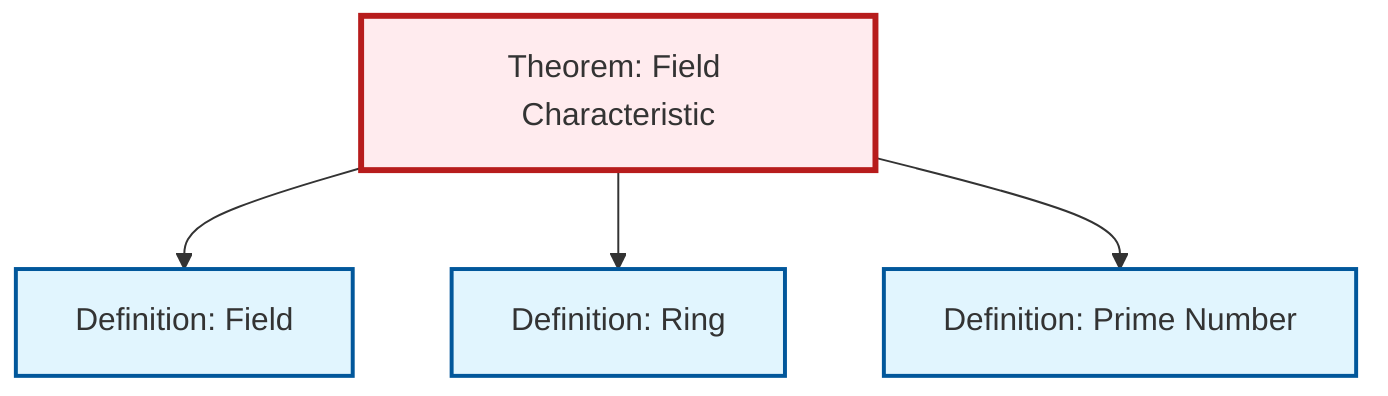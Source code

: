 graph TD
    classDef definition fill:#e1f5fe,stroke:#01579b,stroke-width:2px
    classDef theorem fill:#f3e5f5,stroke:#4a148c,stroke-width:2px
    classDef axiom fill:#fff3e0,stroke:#e65100,stroke-width:2px
    classDef example fill:#e8f5e9,stroke:#1b5e20,stroke-width:2px
    classDef current fill:#ffebee,stroke:#b71c1c,stroke-width:3px
    def-prime["Definition: Prime Number"]:::definition
    def-ring["Definition: Ring"]:::definition
    thm-field-characteristic["Theorem: Field Characteristic"]:::theorem
    def-field["Definition: Field"]:::definition
    thm-field-characteristic --> def-field
    thm-field-characteristic --> def-ring
    thm-field-characteristic --> def-prime
    class thm-field-characteristic current